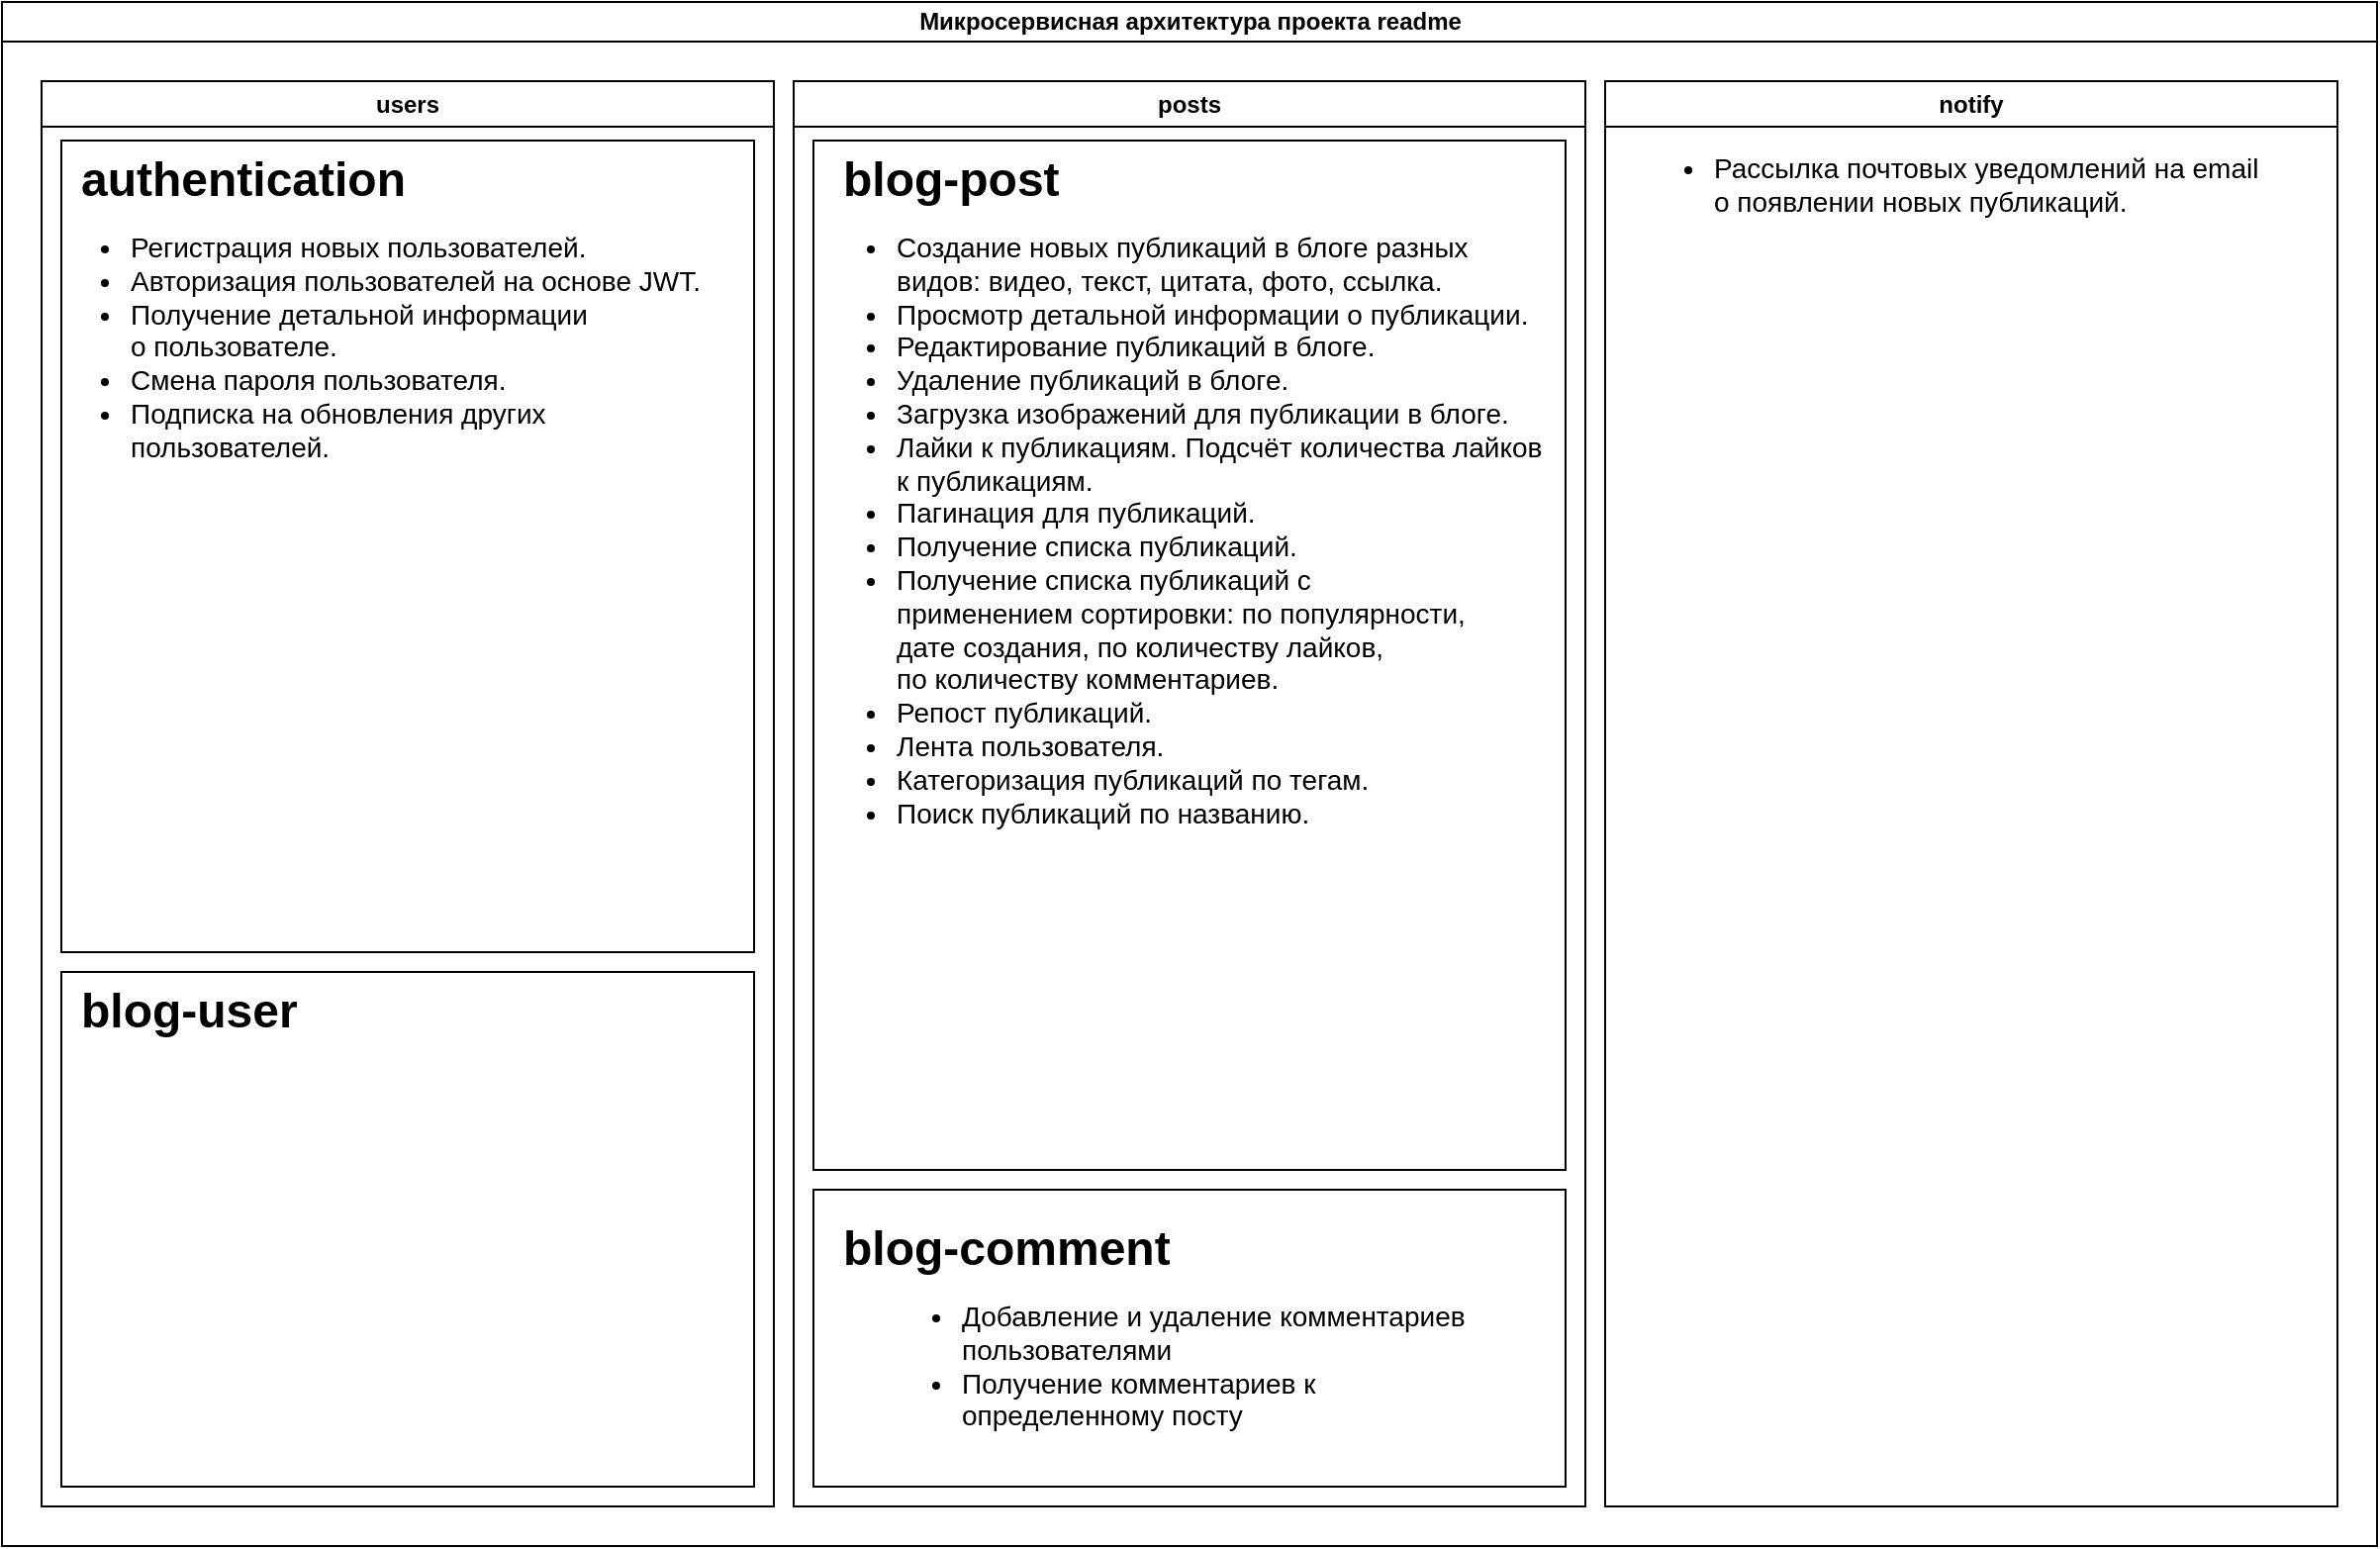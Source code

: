<mxfile version="20.8.16" type="device"><diagram id="prtHgNgQTEPvFCAcTncT" name="Page-1"><mxGraphModel dx="2798" dy="1200" grid="1" gridSize="10" guides="1" tooltips="1" connect="1" arrows="1" fold="1" page="1" pageScale="1" pageWidth="827" pageHeight="1169" math="0" shadow="0"><root><mxCell id="0"/><mxCell id="1" parent="0"/><mxCell id="dNxyNK7c78bLwvsdeMH5-11" value="Микросервисная архитектура проекта readme" style="swimlane;html=1;startSize=20;horizontal=1;containerType=tree;glass=0;" parent="1" vertex="1"><mxGeometry x="-160" y="80" width="1200" height="780" as="geometry"><mxRectangle x="40" y="80" width="90" height="30" as="alternateBounds"/></mxGeometry></mxCell><mxCell id="IY8tOTh4xp1D2bBuZWW_-6" value="users" style="swimlane;whiteSpace=wrap;html=1;" parent="dNxyNK7c78bLwvsdeMH5-11" vertex="1"><mxGeometry x="20" y="40" width="370" height="720" as="geometry"><mxRectangle x="20" y="40" width="140" height="30" as="alternateBounds"/></mxGeometry></mxCell><mxCell id="KQkPd3tfyxIPv_BGeAOm-10" value="" style="rounded=0;whiteSpace=wrap;html=1;" vertex="1" parent="IY8tOTh4xp1D2bBuZWW_-6"><mxGeometry x="10" y="30" width="350" height="410" as="geometry"/></mxCell><mxCell id="KQkPd3tfyxIPv_BGeAOm-11" value="&lt;h1&gt;authentication&lt;/h1&gt;" style="text;html=1;strokeColor=none;fillColor=none;spacing=5;spacingTop=-20;whiteSpace=wrap;overflow=hidden;rounded=0;" vertex="1" parent="IY8tOTh4xp1D2bBuZWW_-6"><mxGeometry x="15" y="30" width="315" height="50" as="geometry"/></mxCell><mxCell id="KQkPd3tfyxIPv_BGeAOm-1" value="&lt;h1&gt;&lt;ul style=&quot;border-color: var(--border-color); font-size: 14px; font-weight: 400;&quot;&gt;&lt;li style=&quot;border-color: var(--border-color);&quot;&gt;Регистрация новых пользователей.&lt;br style=&quot;border-color: var(--border-color);&quot;&gt;&lt;/li&gt;&lt;li style=&quot;border-color: var(--border-color);&quot;&gt;Авторизация пользователей на&amp;nbsp;основе JWT.&lt;br style=&quot;border-color: var(--border-color);&quot;&gt;&lt;/li&gt;&lt;li style=&quot;border-color: var(--border-color);&quot;&gt;Получение детальной информации&lt;br style=&quot;border-color: var(--border-color);&quot;&gt;о&amp;nbsp;пользователе.&lt;br style=&quot;border-color: var(--border-color);&quot;&gt;&lt;/li&gt;&lt;li style=&quot;border-color: var(--border-color);&quot;&gt;Смена пароля пользователя.&lt;br style=&quot;border-color: var(--border-color);&quot;&gt;&lt;/li&gt;&lt;li style=&quot;border-color: var(--border-color);&quot;&gt;Подписка на&amp;nbsp;обновления других пользователей.&lt;/li&gt;&lt;/ul&gt;&lt;/h1&gt;" style="text;html=1;strokeColor=none;fillColor=none;spacing=5;spacingTop=-20;whiteSpace=wrap;overflow=hidden;rounded=0;" vertex="1" parent="IY8tOTh4xp1D2bBuZWW_-6"><mxGeometry y="70" width="360" height="210" as="geometry"/></mxCell><mxCell id="KQkPd3tfyxIPv_BGeAOm-12" value="" style="rounded=0;whiteSpace=wrap;html=1;" vertex="1" parent="IY8tOTh4xp1D2bBuZWW_-6"><mxGeometry x="10" y="450" width="350" height="260" as="geometry"/></mxCell><mxCell id="KQkPd3tfyxIPv_BGeAOm-13" value="&lt;h1&gt;blog-user&lt;/h1&gt;" style="text;html=1;strokeColor=none;fillColor=none;spacing=5;spacingTop=-20;whiteSpace=wrap;overflow=hidden;rounded=0;" vertex="1" parent="IY8tOTh4xp1D2bBuZWW_-6"><mxGeometry x="15" y="450" width="315" height="50" as="geometry"/></mxCell><mxCell id="IY8tOTh4xp1D2bBuZWW_-9" value="posts" style="swimlane;whiteSpace=wrap;html=1;" parent="dNxyNK7c78bLwvsdeMH5-11" vertex="1"><mxGeometry x="400" y="40" width="400" height="720" as="geometry"><mxRectangle x="20" y="40" width="140" height="30" as="alternateBounds"/></mxGeometry></mxCell><mxCell id="KQkPd3tfyxIPv_BGeAOm-4" value="" style="rounded=0;whiteSpace=wrap;html=1;" vertex="1" parent="IY8tOTh4xp1D2bBuZWW_-9"><mxGeometry x="10" y="30" width="380" height="520" as="geometry"/></mxCell><mxCell id="KQkPd3tfyxIPv_BGeAOm-5" value="" style="rounded=0;whiteSpace=wrap;html=1;" vertex="1" parent="IY8tOTh4xp1D2bBuZWW_-9"><mxGeometry x="10" y="560" width="380" height="150" as="geometry"/></mxCell><mxCell id="KQkPd3tfyxIPv_BGeAOm-7" value="&lt;h1&gt;blog-post&lt;/h1&gt;" style="text;html=1;strokeColor=none;fillColor=none;spacing=5;spacingTop=-20;whiteSpace=wrap;overflow=hidden;rounded=0;" vertex="1" parent="IY8tOTh4xp1D2bBuZWW_-9"><mxGeometry x="20" y="30" width="130" height="50" as="geometry"/></mxCell><mxCell id="KQkPd3tfyxIPv_BGeAOm-8" value="&lt;h1&gt;blog-comment&lt;/h1&gt;" style="text;html=1;strokeColor=none;fillColor=none;spacing=5;spacingTop=-20;whiteSpace=wrap;overflow=hidden;rounded=0;" vertex="1" parent="IY8tOTh4xp1D2bBuZWW_-9"><mxGeometry x="20" y="570" width="190" height="50" as="geometry"/></mxCell><mxCell id="KQkPd3tfyxIPv_BGeAOm-9" value="&lt;h1&gt;&lt;ul style=&quot;border-color: var(--border-color); font-size: 14px; font-weight: 400;&quot;&gt;&lt;li style=&quot;border-color: var(--border-color);&quot;&gt;&lt;span style=&quot;background-color: initial;&quot;&gt;Добавление и удаление комментариев пользователями&lt;/span&gt;&lt;/li&gt;&lt;li style=&quot;border-color: var(--border-color);&quot;&gt;&lt;span style=&quot;background-color: initial;&quot;&gt;Получение комментариев к определенному посту&lt;/span&gt;&lt;/li&gt;&lt;/ul&gt;&lt;/h1&gt;" style="text;html=1;strokeColor=none;fillColor=none;spacing=5;spacingTop=-20;whiteSpace=wrap;overflow=hidden;rounded=0;" vertex="1" parent="IY8tOTh4xp1D2bBuZWW_-9"><mxGeometry x="40" y="610" width="313" height="90" as="geometry"/></mxCell><mxCell id="KQkPd3tfyxIPv_BGeAOm-2" value="&lt;h1&gt;&lt;ul style=&quot;border-color: var(--border-color); font-size: 14px; font-weight: 400;&quot;&gt;&lt;li style=&quot;border-color: var(--border-color);&quot;&gt;Создание новых публикаций в&amp;nbsp;блоге разных видов: видео, текст, цитата, фото, ссылка.&lt;/li&gt;&lt;li style=&quot;border-color: var(--border-color);&quot;&gt;Просмотр детальной информации о&amp;nbsp;публикации.&lt;br style=&quot;border-color: var(--border-color);&quot;&gt;&lt;/li&gt;&lt;li style=&quot;border-color: var(--border-color);&quot;&gt;Редактирование публикаций в&amp;nbsp;блоге.&lt;br style=&quot;border-color: var(--border-color);&quot;&gt;&lt;/li&gt;&lt;li style=&quot;border-color: var(--border-color);&quot;&gt;Удаление публикаций в&amp;nbsp;блоге.&lt;br style=&quot;border-color: var(--border-color);&quot;&gt;&lt;/li&gt;&lt;li style=&quot;border-color: var(--border-color);&quot;&gt;Загрузка изображений для публикации в&amp;nbsp;блоге.&lt;br style=&quot;border-color: var(--border-color);&quot;&gt;&lt;/li&gt;&lt;li style=&quot;border-color: var(--border-color);&quot;&gt;Лайки к&amp;nbsp;публикациям. Подсчёт количества лайков к&amp;nbsp;публикациям.&lt;br style=&quot;border-color: var(--border-color);&quot;&gt;&lt;/li&gt;&lt;li style=&quot;border-color: var(--border-color);&quot;&gt;Пагинация для публикаций.&lt;br style=&quot;border-color: var(--border-color);&quot;&gt;&lt;/li&gt;&lt;li style=&quot;border-color: var(--border-color);&quot;&gt;Получение списка публикаций.&lt;br style=&quot;border-color: var(--border-color);&quot;&gt;&lt;/li&gt;&lt;li style=&quot;border-color: var(--border-color);&quot;&gt;Получение списка публикаций с&amp;nbsp;&lt;br style=&quot;border-color: var(--border-color);&quot;&gt;применением сортировки: по&amp;nbsp;популярности,&lt;br style=&quot;border-color: var(--border-color);&quot;&gt;дате создания, по&amp;nbsp;количеству лайков,&lt;br style=&quot;border-color: var(--border-color);&quot;&gt;по&amp;nbsp;количеству комментариев.&lt;br style=&quot;border-color: var(--border-color);&quot;&gt;&lt;/li&gt;&lt;li style=&quot;border-color: var(--border-color);&quot;&gt;Репост публикаций.&lt;br style=&quot;border-color: var(--border-color);&quot;&gt;&lt;/li&gt;&lt;li style=&quot;border-color: var(--border-color);&quot;&gt;Лента пользователя.&lt;br style=&quot;border-color: var(--border-color);&quot;&gt;&lt;/li&gt;&lt;li style=&quot;border-color: var(--border-color);&quot;&gt;Категоризация публикаций по&amp;nbsp;тегам.&lt;/li&gt;&lt;li style=&quot;border-color: var(--border-color);&quot;&gt;Поиск публикаций по&amp;nbsp;названию.&lt;/li&gt;&lt;/ul&gt;&lt;/h1&gt;" style="text;html=1;strokeColor=none;fillColor=none;spacing=5;spacingTop=-20;whiteSpace=wrap;overflow=hidden;rounded=0;" vertex="1" parent="IY8tOTh4xp1D2bBuZWW_-9"><mxGeometry x="6.5" y="70" width="380" height="320" as="geometry"/></mxCell><mxCell id="IY8tOTh4xp1D2bBuZWW_-11" value="notify" style="swimlane;whiteSpace=wrap;html=1;" parent="dNxyNK7c78bLwvsdeMH5-11" vertex="1"><mxGeometry x="810" y="40" width="370" height="720" as="geometry"><mxRectangle x="20" y="40" width="140" height="30" as="alternateBounds"/></mxGeometry></mxCell><mxCell id="KQkPd3tfyxIPv_BGeAOm-3" value="&lt;h1&gt;&lt;ul style=&quot;border-color: var(--border-color); font-size: 14px; font-weight: 400;&quot;&gt;&lt;li style=&quot;border-color: var(--border-color);&quot;&gt;Рассылка почтовых уведомлений на&amp;nbsp;email&lt;br style=&quot;border-color: var(--border-color);&quot;&gt;о&amp;nbsp;появлении новых публикаций.&lt;/li&gt;&lt;/ul&gt;&lt;/h1&gt;" style="text;html=1;strokeColor=none;fillColor=none;spacing=5;spacingTop=-20;whiteSpace=wrap;overflow=hidden;rounded=0;" vertex="1" parent="IY8tOTh4xp1D2bBuZWW_-11"><mxGeometry x="10" y="30" width="350" height="350" as="geometry"/></mxCell></root></mxGraphModel></diagram></mxfile>